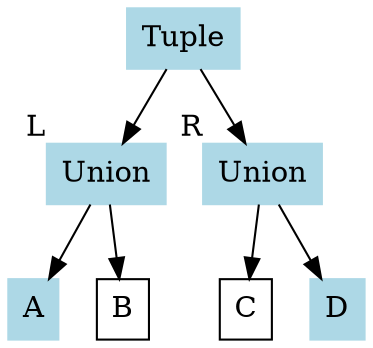digraph G {
    margin=0;bgcolor="transparent";
  node [shape=box, margin=0.1, width=0, height=0];
  tuple [label="Tuple",color=lightblue,style=filled]
  union1 [label="Union", xlabel="L",color=lightblue,style=filled]
  union2 [label="Union", xlabel="R",color=lightblue,style=filled]
  A [label="A",color=lightblue,style=filled]
  B [label="B"]
  C [label="C"]
  D [label="D",color=lightblue,style=filled]
  tuple -> union1
  tuple -> union2
  union1 -> A
  union1 -> B
  union2 -> C
  union2 -> D
  {rank=same; union1 union2}
}
